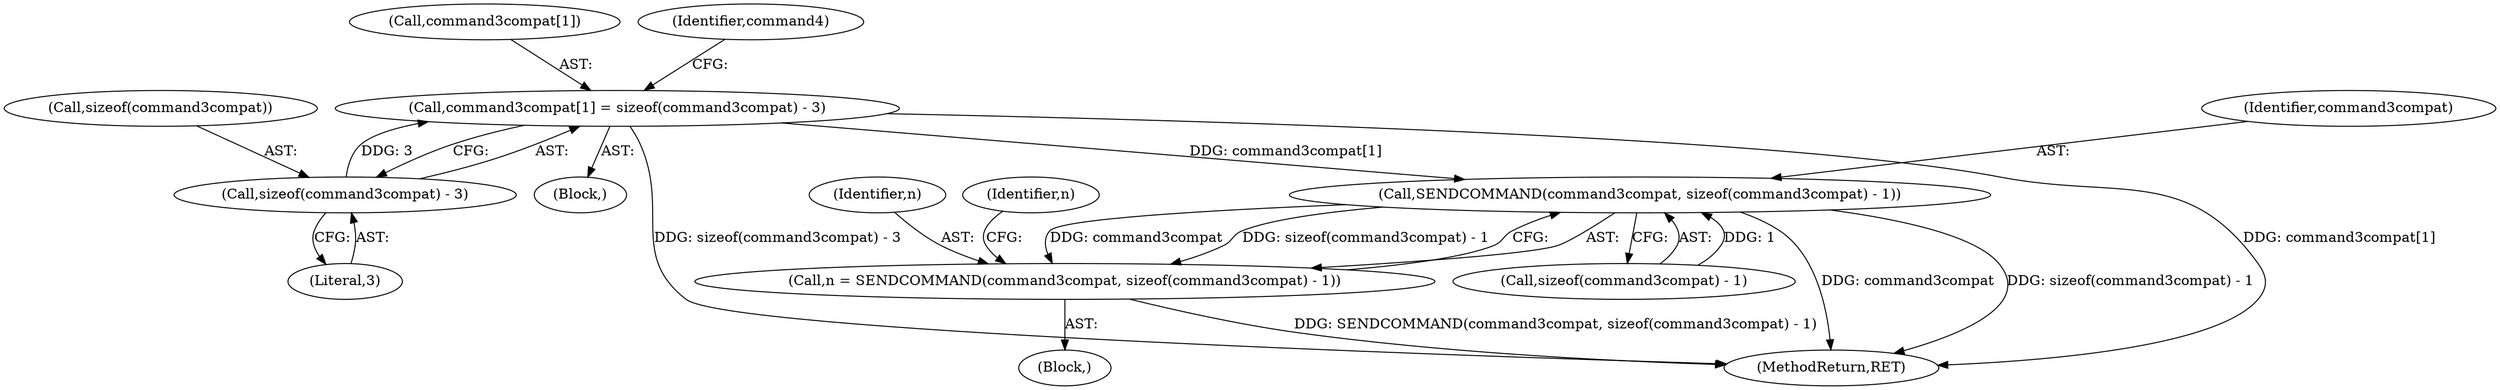 digraph "0_miniupnp_b238cade9a173c6f751a34acf8ccff838a62aa47_0@API" {
"1000204" [label="(Call,command3compat[1] = sizeof(command3compat) - 3)"];
"1000208" [label="(Call,sizeof(command3compat) - 3)"];
"1000361" [label="(Call,SENDCOMMAND(command3compat, sizeof(command3compat) - 1))"];
"1000359" [label="(Call,n = SENDCOMMAND(command3compat, sizeof(command3compat) - 1))"];
"1000209" [label="(Call,sizeof(command3compat))"];
"1000368" [label="(Identifier,n)"];
"1000204" [label="(Call,command3compat[1] = sizeof(command3compat) - 3)"];
"1000205" [label="(Call,command3compat[1])"];
"1000361" [label="(Call,SENDCOMMAND(command3compat, sizeof(command3compat) - 1))"];
"1000350" [label="(Block,)"];
"1000363" [label="(Call,sizeof(command3compat) - 1)"];
"1000360" [label="(Identifier,n)"];
"1000208" [label="(Call,sizeof(command3compat) - 3)"];
"1000599" [label="(MethodReturn,RET)"];
"1000359" [label="(Call,n = SENDCOMMAND(command3compat, sizeof(command3compat) - 1))"];
"1000106" [label="(Block,)"];
"1000211" [label="(Literal,3)"];
"1000214" [label="(Identifier,command4)"];
"1000362" [label="(Identifier,command3compat)"];
"1000204" -> "1000106"  [label="AST: "];
"1000204" -> "1000208"  [label="CFG: "];
"1000205" -> "1000204"  [label="AST: "];
"1000208" -> "1000204"  [label="AST: "];
"1000214" -> "1000204"  [label="CFG: "];
"1000204" -> "1000599"  [label="DDG: sizeof(command3compat) - 3"];
"1000204" -> "1000599"  [label="DDG: command3compat[1]"];
"1000208" -> "1000204"  [label="DDG: 3"];
"1000204" -> "1000361"  [label="DDG: command3compat[1]"];
"1000208" -> "1000211"  [label="CFG: "];
"1000209" -> "1000208"  [label="AST: "];
"1000211" -> "1000208"  [label="AST: "];
"1000361" -> "1000359"  [label="AST: "];
"1000361" -> "1000363"  [label="CFG: "];
"1000362" -> "1000361"  [label="AST: "];
"1000363" -> "1000361"  [label="AST: "];
"1000359" -> "1000361"  [label="CFG: "];
"1000361" -> "1000599"  [label="DDG: command3compat"];
"1000361" -> "1000599"  [label="DDG: sizeof(command3compat) - 1"];
"1000361" -> "1000359"  [label="DDG: command3compat"];
"1000361" -> "1000359"  [label="DDG: sizeof(command3compat) - 1"];
"1000363" -> "1000361"  [label="DDG: 1"];
"1000359" -> "1000350"  [label="AST: "];
"1000360" -> "1000359"  [label="AST: "];
"1000368" -> "1000359"  [label="CFG: "];
"1000359" -> "1000599"  [label="DDG: SENDCOMMAND(command3compat, sizeof(command3compat) - 1)"];
}
